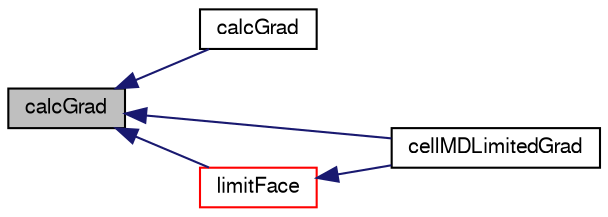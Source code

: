 digraph "calcGrad"
{
  bgcolor="transparent";
  edge [fontname="FreeSans",fontsize="10",labelfontname="FreeSans",labelfontsize="10"];
  node [fontname="FreeSans",fontsize="10",shape=record];
  rankdir="LR";
  Node74 [label="calcGrad",height=0.2,width=0.4,color="black", fillcolor="grey75", style="filled", fontcolor="black"];
  Node74 -> Node75 [dir="back",color="midnightblue",fontsize="10",style="solid",fontname="FreeSans"];
  Node75 [label="calcGrad",height=0.2,width=0.4,color="black",URL="$a22566.html#a407cbc6dd7a58b7675a05977b4cbed53"];
  Node74 -> Node76 [dir="back",color="midnightblue",fontsize="10",style="solid",fontname="FreeSans"];
  Node76 [label="cellMDLimitedGrad",height=0.2,width=0.4,color="black",URL="$a22566.html#a4df8c16130d4861528fde30b134a4602",tooltip="Construct from mesh and schemeData. "];
  Node74 -> Node77 [dir="back",color="midnightblue",fontsize="10",style="solid",fontname="FreeSans"];
  Node77 [label="limitFace",height=0.2,width=0.4,color="red",URL="$a22566.html#a3f608394bf4848c7f7a79d9943e3d05b"];
  Node77 -> Node76 [dir="back",color="midnightblue",fontsize="10",style="solid",fontname="FreeSans"];
}

